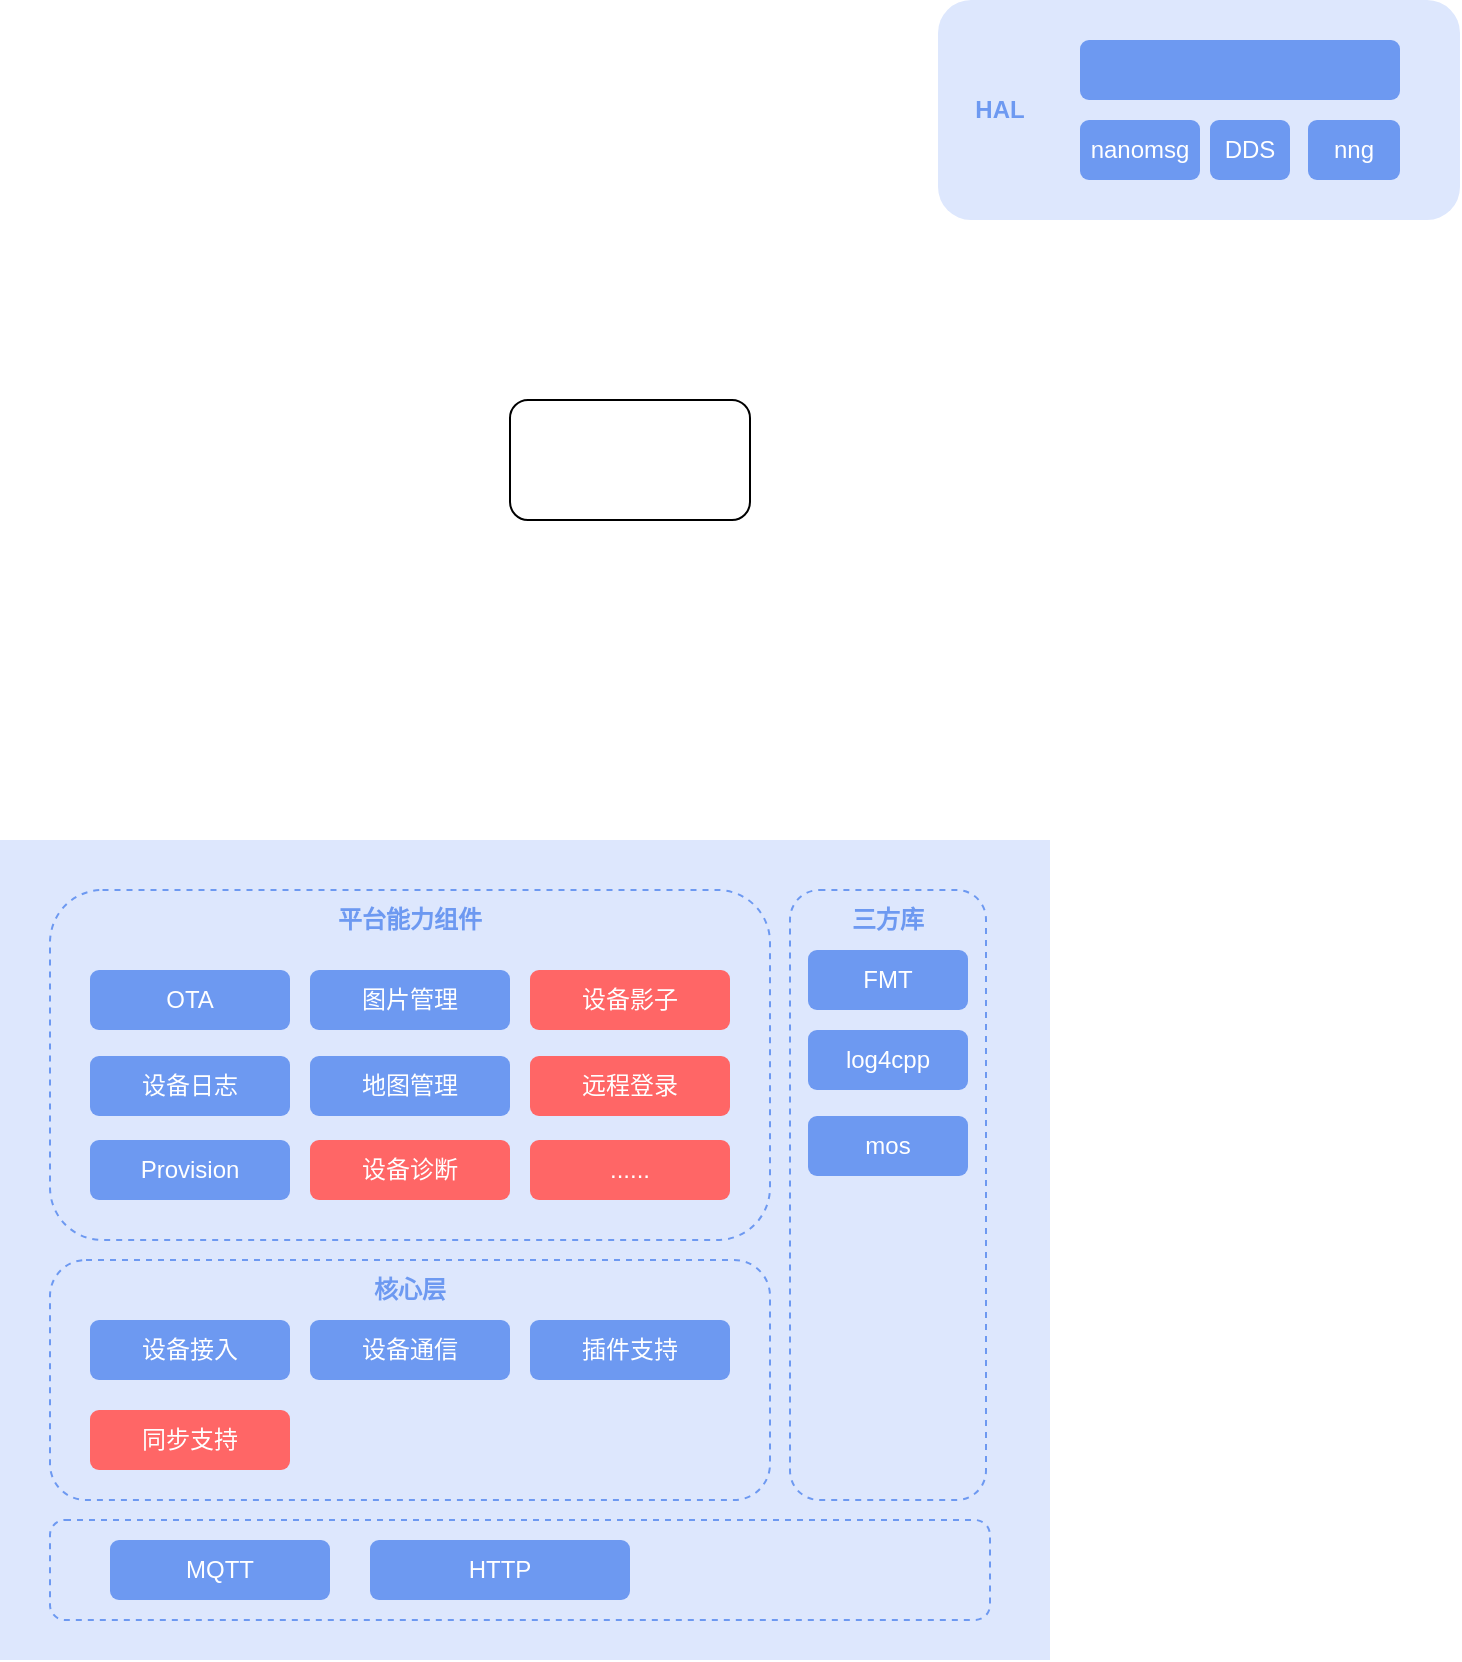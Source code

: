 <mxfile version="22.1.17" type="github">
  <diagram id="prtHgNgQTEPvFCAcTncT" name="Page-1">
    <mxGraphModel dx="1434" dy="746" grid="1" gridSize="10" guides="1" tooltips="1" connect="1" arrows="1" fold="1" page="1" pageScale="1" pageWidth="827" pageHeight="1169" math="0" shadow="0">
      <root>
        <mxCell id="0" />
        <mxCell id="1" parent="0" />
        <mxCell id="qaKPtoEPgV3FhxAwNnen-60" value="" style="rounded=1;whiteSpace=wrap;html=1;fillColor=#dde7fd;strokeColor=none;" vertex="1" parent="1">
          <mxGeometry x="554" y="200" width="261" height="110" as="geometry" />
        </mxCell>
        <mxCell id="qaKPtoEPgV3FhxAwNnen-61" value="" style="rounded=1;whiteSpace=wrap;html=1;strokeColor=none;fillColor=#6d99f1;fontColor=#ffffff;" vertex="1" parent="1">
          <mxGeometry x="625" y="220" width="160" height="30" as="geometry" />
        </mxCell>
        <mxCell id="qaKPtoEPgV3FhxAwNnen-62" value="nanomsg" style="rounded=1;whiteSpace=wrap;html=1;strokeColor=none;fillColor=#6d99f1;fontColor=#ffffff;" vertex="1" parent="1">
          <mxGeometry x="625" y="260" width="60" height="30" as="geometry" />
        </mxCell>
        <mxCell id="qaKPtoEPgV3FhxAwNnen-63" value="DDS" style="rounded=1;whiteSpace=wrap;html=1;strokeColor=none;fillColor=#6d99f1;fontColor=#ffffff;" vertex="1" parent="1">
          <mxGeometry x="690" y="260" width="40" height="30" as="geometry" />
        </mxCell>
        <mxCell id="qaKPtoEPgV3FhxAwNnen-64" value="HAL" style="text;html=1;strokeColor=none;fillColor=none;align=center;verticalAlign=middle;whiteSpace=wrap;rounded=0;fontColor=#6d99f1;fontStyle=1" vertex="1" parent="1">
          <mxGeometry x="550" y="240" width="70" height="30" as="geometry" />
        </mxCell>
        <mxCell id="qaKPtoEPgV3FhxAwNnen-72" value="nng" style="rounded=1;whiteSpace=wrap;html=1;strokeColor=none;fillColor=#6d99f1;fontColor=#ffffff;" vertex="1" parent="1">
          <mxGeometry x="739" y="260" width="46" height="30" as="geometry" />
        </mxCell>
        <mxCell id="qaKPtoEPgV3FhxAwNnen-79" value="" style="rounded=0;whiteSpace=wrap;html=1;fillColor=#dde7fd;strokeColor=none;glass=0;shadow=0;" vertex="1" parent="1">
          <mxGeometry x="85" y="620" width="525" height="410" as="geometry" />
        </mxCell>
        <mxCell id="qaKPtoEPgV3FhxAwNnen-80" value="MQTT" style="rounded=1;whiteSpace=wrap;html=1;strokeColor=none;fillColor=#6d99f1;fontColor=#ffffff;" vertex="1" parent="1">
          <mxGeometry x="140" y="970" width="110" height="30" as="geometry" />
        </mxCell>
        <mxCell id="qaKPtoEPgV3FhxAwNnen-81" value="HTTP" style="rounded=1;whiteSpace=wrap;html=1;strokeColor=none;fillColor=#6d99f1;fontColor=#ffffff;" vertex="1" parent="1">
          <mxGeometry x="270" y="970" width="130" height="30" as="geometry" />
        </mxCell>
        <mxCell id="qaKPtoEPgV3FhxAwNnen-82" value="" style="rounded=1;whiteSpace=wrap;html=1;fillColor=none;dashed=1;strokeColor=#6d99f1;" vertex="1" parent="1">
          <mxGeometry x="110" y="830" width="360" height="120" as="geometry" />
        </mxCell>
        <mxCell id="qaKPtoEPgV3FhxAwNnen-84" value="核心层" style="text;html=1;strokeColor=none;fillColor=none;align=center;verticalAlign=middle;whiteSpace=wrap;rounded=0;fontColor=#6d99f1;fontStyle=1" vertex="1" parent="1">
          <mxGeometry x="255" y="830" width="70" height="30" as="geometry" />
        </mxCell>
        <mxCell id="qaKPtoEPgV3FhxAwNnen-86" value="" style="rounded=1;whiteSpace=wrap;html=1;fillColor=none;dashed=1;strokeColor=#6d99f1;" vertex="1" parent="1">
          <mxGeometry x="110" y="645" width="360" height="175" as="geometry" />
        </mxCell>
        <mxCell id="qaKPtoEPgV3FhxAwNnen-88" value="平台能力组件" style="text;html=1;strokeColor=none;fillColor=none;align=center;verticalAlign=middle;whiteSpace=wrap;rounded=0;fontColor=#6d99f1;fontStyle=1" vertex="1" parent="1">
          <mxGeometry x="250" y="645" width="80" height="30" as="geometry" />
        </mxCell>
        <mxCell id="qaKPtoEPgV3FhxAwNnen-89" value="设备日志" style="rounded=1;whiteSpace=wrap;html=1;strokeColor=none;fillColor=#6d99f1;fontColor=#ffffff;" vertex="1" parent="1">
          <mxGeometry x="130" y="728" width="100" height="30" as="geometry" />
        </mxCell>
        <mxCell id="qaKPtoEPgV3FhxAwNnen-91" value="" style="rounded=1;whiteSpace=wrap;html=1;" vertex="1" parent="1">
          <mxGeometry x="340" y="400" width="120" height="60" as="geometry" />
        </mxCell>
        <mxCell id="qaKPtoEPgV3FhxAwNnen-93" value="OTA" style="rounded=1;whiteSpace=wrap;html=1;strokeColor=none;fillColor=#6d99f1;fontColor=#ffffff;" vertex="1" parent="1">
          <mxGeometry x="130" y="685" width="100" height="30" as="geometry" />
        </mxCell>
        <mxCell id="qaKPtoEPgV3FhxAwNnen-95" value="设备影子" style="rounded=1;whiteSpace=wrap;html=1;strokeColor=none;fillColor=#FF6666;fontColor=#ffffff;" vertex="1" parent="1">
          <mxGeometry x="350" y="685" width="100" height="30" as="geometry" />
        </mxCell>
        <mxCell id="qaKPtoEPgV3FhxAwNnen-96" value="远程登录" style="rounded=1;whiteSpace=wrap;html=1;strokeColor=none;fillColor=#FF6666;fontColor=#ffffff;" vertex="1" parent="1">
          <mxGeometry x="350" y="728" width="100" height="30" as="geometry" />
        </mxCell>
        <mxCell id="qaKPtoEPgV3FhxAwNnen-97" value="设备诊断" style="rounded=1;whiteSpace=wrap;html=1;strokeColor=none;fillColor=#FF6666;fontColor=#ffffff;" vertex="1" parent="1">
          <mxGeometry x="240" y="770" width="100" height="30" as="geometry" />
        </mxCell>
        <mxCell id="qaKPtoEPgV3FhxAwNnen-98" value="图片管理" style="rounded=1;whiteSpace=wrap;html=1;strokeColor=none;fillColor=#6d99f1;fontColor=#ffffff;" vertex="1" parent="1">
          <mxGeometry x="240" y="685" width="100" height="30" as="geometry" />
        </mxCell>
        <mxCell id="qaKPtoEPgV3FhxAwNnen-99" value="地图管理" style="rounded=1;whiteSpace=wrap;html=1;strokeColor=none;fillColor=#6d99f1;fontColor=#ffffff;" vertex="1" parent="1">
          <mxGeometry x="240" y="728" width="100" height="30" as="geometry" />
        </mxCell>
        <mxCell id="qaKPtoEPgV3FhxAwNnen-100" value="设备接入" style="rounded=1;whiteSpace=wrap;html=1;strokeColor=none;fillColor=#6d99f1;fontColor=#ffffff;" vertex="1" parent="1">
          <mxGeometry x="130" y="860" width="100" height="30" as="geometry" />
        </mxCell>
        <mxCell id="qaKPtoEPgV3FhxAwNnen-101" value="设备通信" style="rounded=1;whiteSpace=wrap;html=1;strokeColor=none;fillColor=#6d99f1;fontColor=#ffffff;" vertex="1" parent="1">
          <mxGeometry x="240" y="860" width="100" height="30" as="geometry" />
        </mxCell>
        <mxCell id="qaKPtoEPgV3FhxAwNnen-102" value="插件支持" style="rounded=1;whiteSpace=wrap;html=1;strokeColor=none;fillColor=#6d99f1;fontColor=#ffffff;" vertex="1" parent="1">
          <mxGeometry x="350" y="860" width="100" height="30" as="geometry" />
        </mxCell>
        <mxCell id="qaKPtoEPgV3FhxAwNnen-104" value="......" style="rounded=1;whiteSpace=wrap;html=1;strokeColor=none;fillColor=#FF6666;fontColor=#ffffff;" vertex="1" parent="1">
          <mxGeometry x="350" y="770" width="100" height="30" as="geometry" />
        </mxCell>
        <mxCell id="qaKPtoEPgV3FhxAwNnen-105" value="" style="rounded=1;whiteSpace=wrap;html=1;fillColor=none;dashed=1;strokeColor=#6d99f1;" vertex="1" parent="1">
          <mxGeometry x="480" y="645" width="98" height="305" as="geometry" />
        </mxCell>
        <mxCell id="qaKPtoEPgV3FhxAwNnen-106" value="三方库" style="text;html=1;strokeColor=none;fillColor=none;align=center;verticalAlign=middle;whiteSpace=wrap;rounded=0;fontColor=#6d99f1;fontStyle=1" vertex="1" parent="1">
          <mxGeometry x="489" y="645" width="80" height="30" as="geometry" />
        </mxCell>
        <mxCell id="qaKPtoEPgV3FhxAwNnen-107" value="FMT" style="rounded=1;whiteSpace=wrap;html=1;strokeColor=none;fillColor=#6d99f1;fontColor=#ffffff;" vertex="1" parent="1">
          <mxGeometry x="489" y="675" width="80" height="30" as="geometry" />
        </mxCell>
        <mxCell id="qaKPtoEPgV3FhxAwNnen-108" value="Provision" style="rounded=1;whiteSpace=wrap;html=1;strokeColor=none;fillColor=#6d99f1;fontColor=#ffffff;" vertex="1" parent="1">
          <mxGeometry x="130" y="770" width="100" height="30" as="geometry" />
        </mxCell>
        <mxCell id="qaKPtoEPgV3FhxAwNnen-109" value="同步支持" style="rounded=1;whiteSpace=wrap;html=1;strokeColor=none;fillColor=#FF6666;fontColor=#ffffff;" vertex="1" parent="1">
          <mxGeometry x="130" y="905" width="100" height="30" as="geometry" />
        </mxCell>
        <mxCell id="qaKPtoEPgV3FhxAwNnen-110" value="log4cpp" style="rounded=1;whiteSpace=wrap;html=1;strokeColor=none;fillColor=#6d99f1;fontColor=#ffffff;" vertex="1" parent="1">
          <mxGeometry x="489" y="715" width="80" height="30" as="geometry" />
        </mxCell>
        <mxCell id="qaKPtoEPgV3FhxAwNnen-111" value="mos" style="rounded=1;whiteSpace=wrap;html=1;strokeColor=none;fillColor=#6d99f1;fontColor=#ffffff;" vertex="1" parent="1">
          <mxGeometry x="489" y="758" width="80" height="30" as="geometry" />
        </mxCell>
        <mxCell id="qaKPtoEPgV3FhxAwNnen-112" value="" style="rounded=1;whiteSpace=wrap;html=1;fillColor=none;dashed=1;strokeColor=#6d99f1;" vertex="1" parent="1">
          <mxGeometry x="110" y="960" width="470" height="50" as="geometry" />
        </mxCell>
      </root>
    </mxGraphModel>
  </diagram>
</mxfile>
